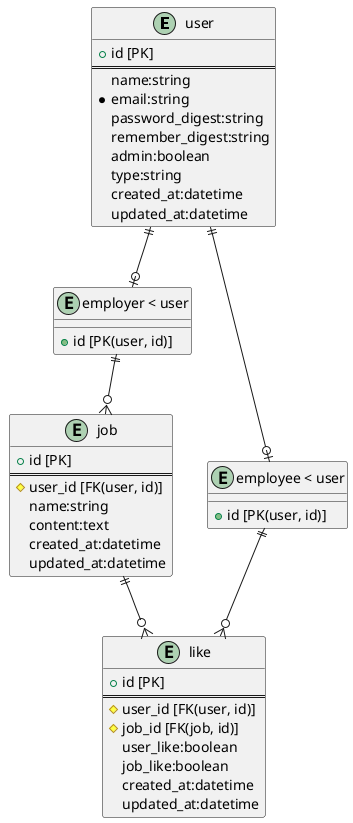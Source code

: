 @startuml prototype

entity "user" {
  + id [PK]
  ==
  name:string
  * email:string
  password_digest:string
  remember_digest:string
  admin:boolean
  type:string
  created_at:datetime
  updated_at:datetime
}

entity "employer < user" as employer {
  + id [PK(user, id)]
}

entity "employee < user" as employee {
  + id [PK(user, id)]
}

entity "job" {
  + id [PK]
  ==
  # user_id [FK(user, id)]
  name:string
  content:text
  created_at:datetime
  updated_at:datetime
}

entity "like" {
  + id [PK]
  ==
  # user_id [FK(user, id)]
  # job_id [FK(job, id)]
  user_like:boolean
  job_like:boolean
  created_at:datetime
  updated_at:datetime
}

user ||--o| employer
user ||--o| employee

employer ||--o{ job

job ||--o{ like
employee ||--o{ like

@enduml
